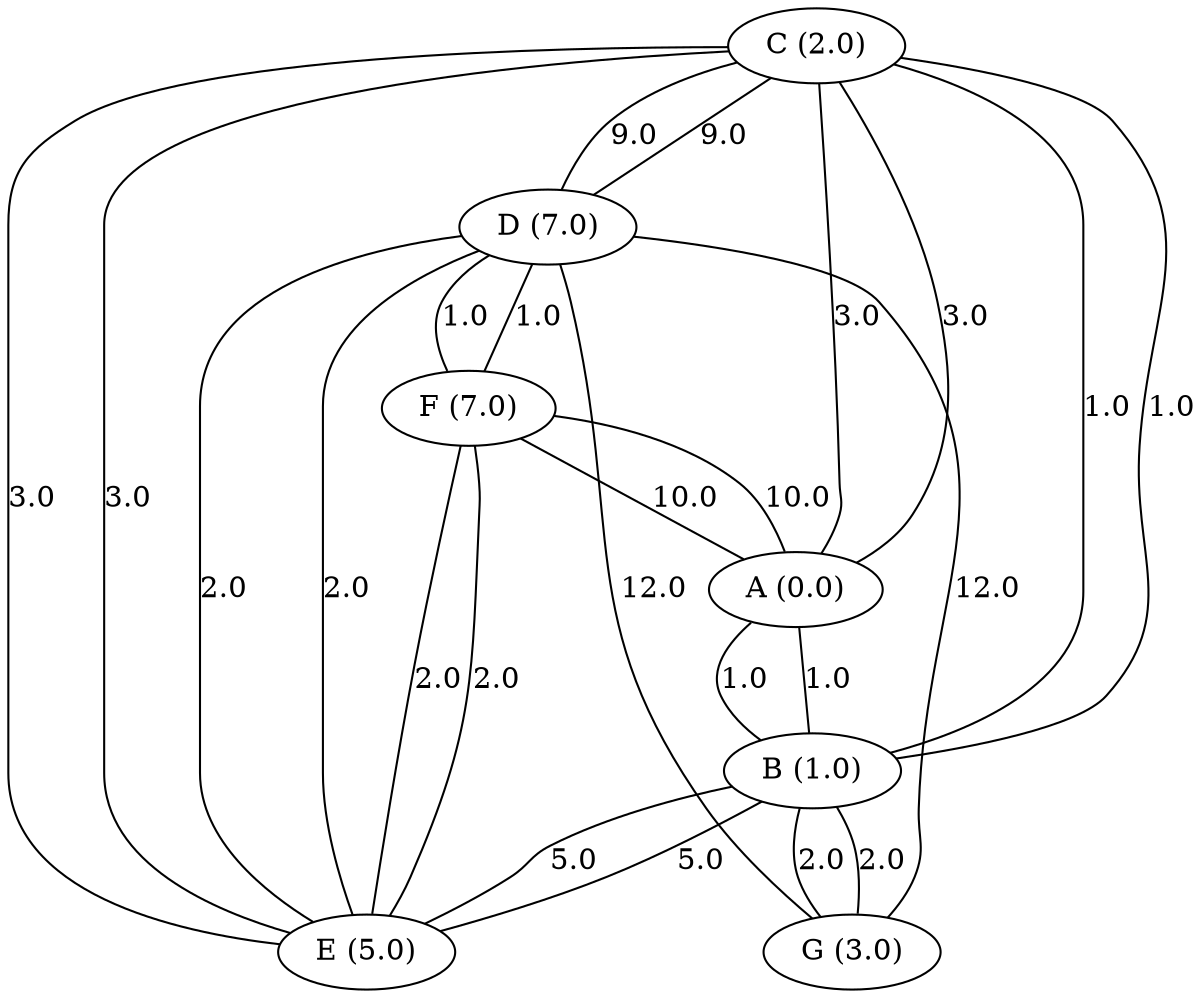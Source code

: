 // This is a weighted undirected graph
graph G {
  "C" [label="C (2.0)"];
  "D" [label="D (7.0)"];
  "E" [label="E (5.0)"];
  "B" [label="B (1.0)"];
  "G" [label="G (3.0)"];
  "F" [label="F (7.0)"];
  "A" [label="A (0.0)"];
  "C" -- "D" [label="9.0"];
  "C" -- "E" [label="3.0"];
  "C" -- "B" [label="1.0"];
  "C" -- "A" [label="3.0"];
  "D" -- "C" [label="9.0"];
  "D" -- "E" [label="2.0"];
  "D" -- "G" [label="12.0"];
  "D" -- "F" [label="1.0"];
  "E" -- "C" [label="3.0"];
  "E" -- "D" [label="2.0"];
  "E" -- "B" [label="5.0"];
  "E" -- "F" [label="2.0"];
  "B" -- "C" [label="1.0"];
  "B" -- "E" [label="5.0"];
  "B" -- "G" [label="2.0"];
  "B" -- "A" [label="1.0"];
  "G" -- "D" [label="12.0"];
  "G" -- "B" [label="2.0"];
  "F" -- "D" [label="1.0"];
  "F" -- "E" [label="2.0"];
  "F" -- "A" [label="10.0"];
  "A" -- "B" [label="1.0"];
  "A" -- "C" [label="3.0"];
  "A" -- "F" [label="10.0"];
}
